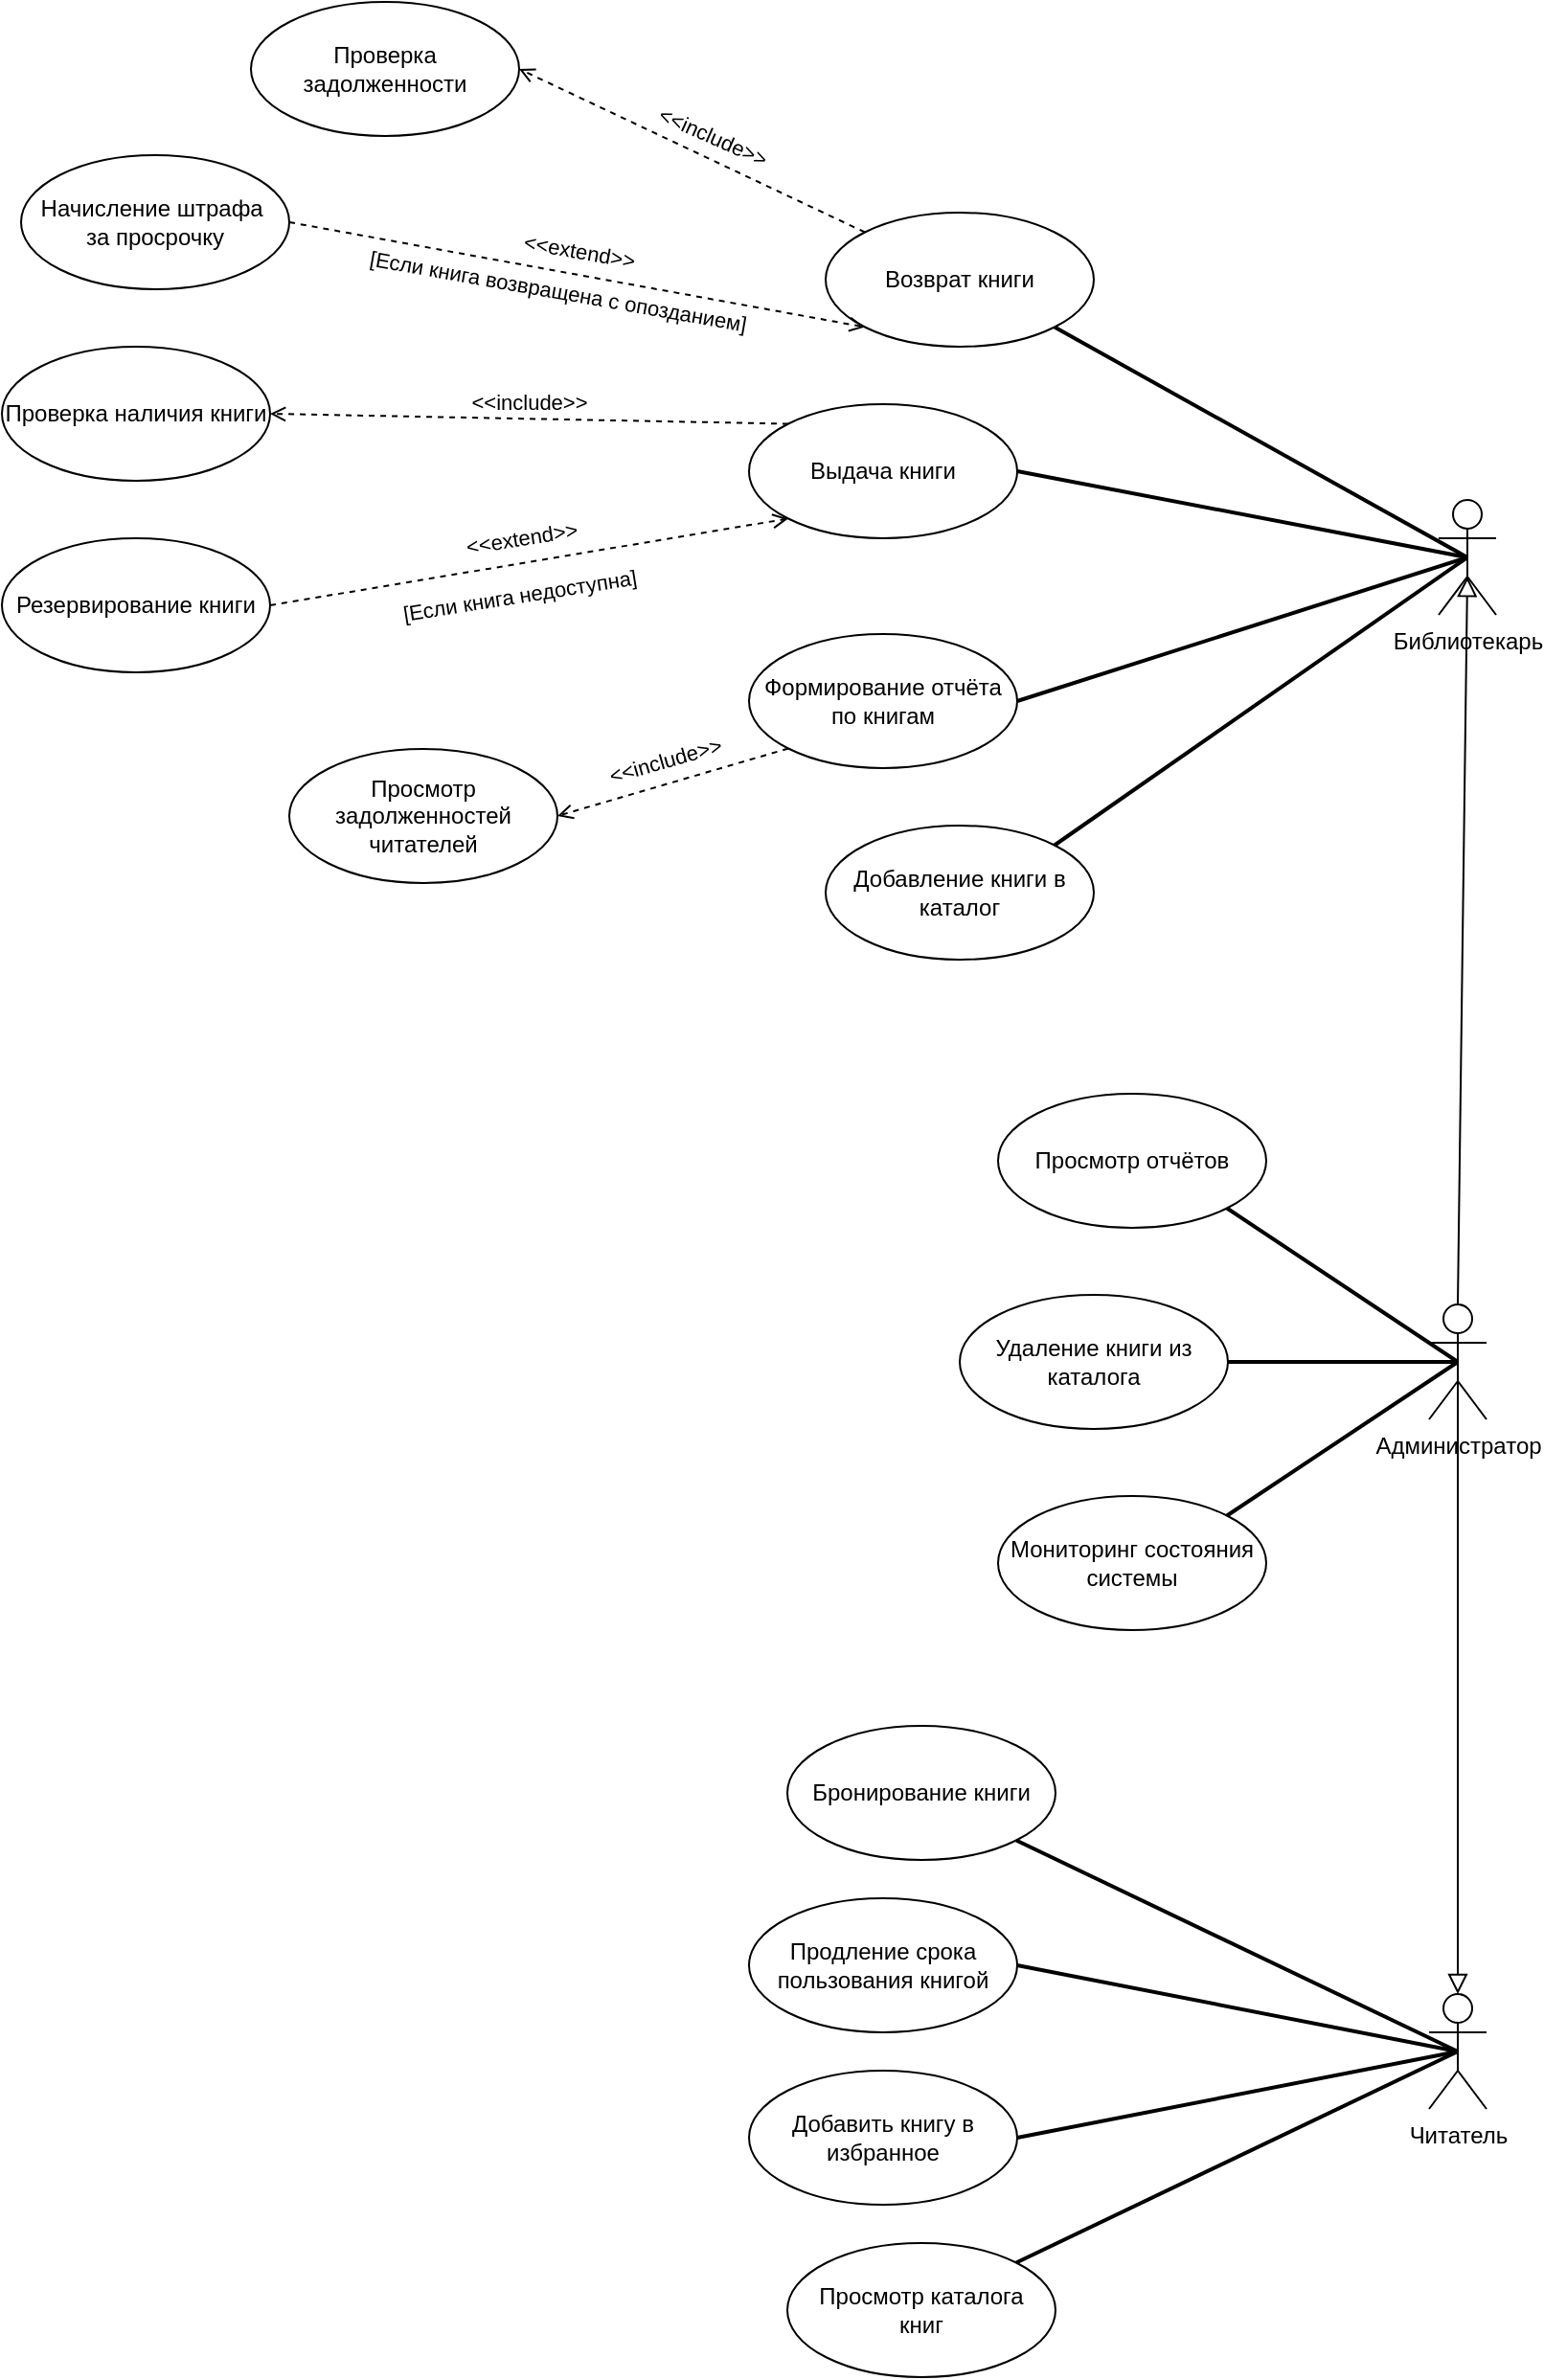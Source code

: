 <mxfile version="28.2.5">
  <diagram name="Page-1" id="d5mSYpICigEbo8z9Oivz">
    <mxGraphModel dx="257" dy="583" grid="1" gridSize="10" guides="1" tooltips="1" connect="1" arrows="1" fold="1" page="1" pageScale="1" pageWidth="850" pageHeight="1100" math="0" shadow="0">
      <root>
        <mxCell id="0" />
        <mxCell id="1" parent="0" />
        <mxCell id="u1tfjCZ3FhgW3KE-r1UJ-1" value="Библиотекарь" style="shape=umlActor;verticalLabelPosition=bottom;verticalAlign=top;html=1;" vertex="1" parent="1">
          <mxGeometry x="1610" y="350" width="30" height="60" as="geometry" />
        </mxCell>
        <mxCell id="u1tfjCZ3FhgW3KE-r1UJ-2" value="Администратор" style="shape=umlActor;verticalLabelPosition=bottom;verticalAlign=top;html=1;" vertex="1" parent="1">
          <mxGeometry x="1605" y="770" width="30" height="60" as="geometry" />
        </mxCell>
        <mxCell id="u1tfjCZ3FhgW3KE-r1UJ-3" value="Читатель" style="shape=umlActor;verticalLabelPosition=bottom;verticalAlign=top;html=1;" vertex="1" parent="1">
          <mxGeometry x="1605" y="1130" width="30" height="60" as="geometry" />
        </mxCell>
        <mxCell id="u1tfjCZ3FhgW3KE-r1UJ-12" value="Просмотр каталога&lt;div&gt;книг&lt;/div&gt;" style="ellipse;whiteSpace=wrap;html=1;" vertex="1" parent="1">
          <mxGeometry x="1270" y="1260" width="140" height="70" as="geometry" />
        </mxCell>
        <mxCell id="u1tfjCZ3FhgW3KE-r1UJ-13" value="Выдача книги" style="ellipse;whiteSpace=wrap;html=1;" vertex="1" parent="1">
          <mxGeometry x="1250" y="300" width="140" height="70" as="geometry" />
        </mxCell>
        <mxCell id="u1tfjCZ3FhgW3KE-r1UJ-14" value="Возврат книги" style="ellipse;whiteSpace=wrap;html=1;" vertex="1" parent="1">
          <mxGeometry x="1290" y="200" width="140" height="70" as="geometry" />
        </mxCell>
        <mxCell id="u1tfjCZ3FhgW3KE-r1UJ-16" value="Добавление книги в каталог" style="ellipse;whiteSpace=wrap;html=1;" vertex="1" parent="1">
          <mxGeometry x="1290" y="520" width="140" height="70" as="geometry" />
        </mxCell>
        <mxCell id="u1tfjCZ3FhgW3KE-r1UJ-17" value="Удаление книги из каталога" style="ellipse;whiteSpace=wrap;html=1;" vertex="1" parent="1">
          <mxGeometry x="1360" y="765" width="140" height="70" as="geometry" />
        </mxCell>
        <mxCell id="u1tfjCZ3FhgW3KE-r1UJ-18" value="Проверка задолженности" style="ellipse;whiteSpace=wrap;html=1;" vertex="1" parent="1">
          <mxGeometry x="990" y="90" width="140" height="70" as="geometry" />
        </mxCell>
        <mxCell id="u1tfjCZ3FhgW3KE-r1UJ-19" value="Формирование отчёта по книгам" style="ellipse;whiteSpace=wrap;html=1;" vertex="1" parent="1">
          <mxGeometry x="1250" y="420" width="140" height="70" as="geometry" />
        </mxCell>
        <mxCell id="u1tfjCZ3FhgW3KE-r1UJ-20" value="Резервирование книги" style="ellipse;whiteSpace=wrap;html=1;" vertex="1" parent="1">
          <mxGeometry x="860" y="370" width="140" height="70" as="geometry" />
        </mxCell>
        <mxCell id="u1tfjCZ3FhgW3KE-r1UJ-21" value="Продление срока пользования книгой" style="ellipse;whiteSpace=wrap;html=1;" vertex="1" parent="1">
          <mxGeometry x="1250" y="1080" width="140" height="70" as="geometry" />
        </mxCell>
        <mxCell id="u1tfjCZ3FhgW3KE-r1UJ-22" value="Проверка наличия книги" style="ellipse;whiteSpace=wrap;html=1;" vertex="1" parent="1">
          <mxGeometry x="860" y="270" width="140" height="70" as="geometry" />
        </mxCell>
        <mxCell id="u1tfjCZ3FhgW3KE-r1UJ-23" value="Просмотр задолженностей читателей" style="ellipse;whiteSpace=wrap;html=1;" vertex="1" parent="1">
          <mxGeometry x="1010" y="480" width="140" height="70" as="geometry" />
        </mxCell>
        <mxCell id="u1tfjCZ3FhgW3KE-r1UJ-24" value="Начисление штрафа&amp;nbsp;&lt;div&gt;за просрочку&lt;/div&gt;" style="ellipse;whiteSpace=wrap;html=1;" vertex="1" parent="1">
          <mxGeometry x="870" y="170" width="140" height="70" as="geometry" />
        </mxCell>
        <mxCell id="u1tfjCZ3FhgW3KE-r1UJ-27" value="&amp;lt;&amp;lt;include&amp;gt;&amp;gt;" style="html=1;verticalAlign=bottom;labelBackgroundColor=none;endArrow=open;endFill=0;dashed=1;rounded=0;entryX=1;entryY=0.5;entryDx=0;entryDy=0;exitX=0;exitY=0;exitDx=0;exitDy=0;" edge="1" parent="1" source="u1tfjCZ3FhgW3KE-r1UJ-13" target="u1tfjCZ3FhgW3KE-r1UJ-22">
          <mxGeometry width="160" relative="1" as="geometry">
            <mxPoint x="1350" y="170" as="sourcePoint" />
            <mxPoint x="1480" y="154.5" as="targetPoint" />
          </mxGeometry>
        </mxCell>
        <mxCell id="u1tfjCZ3FhgW3KE-r1UJ-28" value="" style="html=1;verticalAlign=bottom;labelBackgroundColor=none;endArrow=open;endFill=0;dashed=1;rounded=0;exitX=0;exitY=0;exitDx=0;exitDy=0;entryX=1;entryY=0.5;entryDx=0;entryDy=0;spacingRight=-11;spacingBottom=1;spacing=7;" edge="1" parent="1" source="u1tfjCZ3FhgW3KE-r1UJ-14" target="u1tfjCZ3FhgW3KE-r1UJ-18">
          <mxGeometry x="-0.003" width="160" relative="1" as="geometry">
            <mxPoint x="1140" y="295" as="sourcePoint" />
            <mxPoint x="1200" y="295" as="targetPoint" />
            <mxPoint as="offset" />
          </mxGeometry>
        </mxCell>
        <mxCell id="u1tfjCZ3FhgW3KE-r1UJ-64" value="&amp;lt;&amp;lt;include&amp;gt;&amp;gt;" style="edgeLabel;html=1;align=center;verticalAlign=middle;resizable=0;points=[];rotation=24;" vertex="1" connectable="0" parent="u1tfjCZ3FhgW3KE-r1UJ-28">
          <mxGeometry x="0.05" y="-2" relative="1" as="geometry">
            <mxPoint x="14" y="-4" as="offset" />
          </mxGeometry>
        </mxCell>
        <mxCell id="u1tfjCZ3FhgW3KE-r1UJ-29" value="" style="html=1;verticalAlign=bottom;labelBackgroundColor=none;endArrow=open;endFill=0;dashed=1;rounded=0;entryX=1;entryY=0.5;entryDx=0;entryDy=0;exitX=0;exitY=1;exitDx=0;exitDy=0;spacing=4;spacingLeft=-14;" edge="1" parent="1" source="u1tfjCZ3FhgW3KE-r1UJ-19" target="u1tfjCZ3FhgW3KE-r1UJ-23">
          <mxGeometry width="160" relative="1" as="geometry">
            <mxPoint x="475" y="494.5" as="sourcePoint" />
            <mxPoint x="580" y="494.5" as="targetPoint" />
          </mxGeometry>
        </mxCell>
        <mxCell id="u1tfjCZ3FhgW3KE-r1UJ-66" value="&amp;lt;&amp;lt;include&amp;gt;&amp;gt;" style="edgeLabel;html=1;align=center;verticalAlign=middle;resizable=0;points=[];labelBackgroundColor=none;rotation=344;spacing=-1;spacingTop=10;spacingLeft=-11;" vertex="1" connectable="0" parent="u1tfjCZ3FhgW3KE-r1UJ-29">
          <mxGeometry x="0.12" y="-3" relative="1" as="geometry">
            <mxPoint x="8" y="-17" as="offset" />
          </mxGeometry>
        </mxCell>
        <mxCell id="u1tfjCZ3FhgW3KE-r1UJ-30" value="" style="html=1;verticalAlign=bottom;labelBackgroundColor=none;endArrow=open;endFill=0;dashed=1;rounded=0;exitX=1;exitY=0.5;exitDx=0;exitDy=0;entryX=0;entryY=1;entryDx=0;entryDy=0;flowAnimation=0;spacing=5;" edge="1" parent="1" source="u1tfjCZ3FhgW3KE-r1UJ-24" target="u1tfjCZ3FhgW3KE-r1UJ-14">
          <mxGeometry width="160" relative="1" as="geometry">
            <mxPoint x="675" y="205" as="sourcePoint" />
            <mxPoint x="835" y="205" as="targetPoint" />
          </mxGeometry>
        </mxCell>
        <mxCell id="u1tfjCZ3FhgW3KE-r1UJ-61" value="[Если книга возвращена с опозданием]" style="edgeLabel;html=1;align=center;verticalAlign=middle;resizable=0;points=[];labelBackgroundColor=none;rotation=10;" vertex="1" connectable="0" parent="u1tfjCZ3FhgW3KE-r1UJ-30">
          <mxGeometry x="0.08" y="-2" relative="1" as="geometry">
            <mxPoint x="-22" y="4" as="offset" />
          </mxGeometry>
        </mxCell>
        <mxCell id="u1tfjCZ3FhgW3KE-r1UJ-63" value="&amp;lt;&amp;lt;extend&amp;gt;&amp;gt;" style="edgeLabel;html=1;align=center;verticalAlign=middle;resizable=0;points=[];labelBackgroundColor=none;rotation=10;" vertex="1" connectable="0" parent="u1tfjCZ3FhgW3KE-r1UJ-30">
          <mxGeometry x="0.171" y="2" relative="1" as="geometry">
            <mxPoint x="-26" y="-15" as="offset" />
          </mxGeometry>
        </mxCell>
        <mxCell id="u1tfjCZ3FhgW3KE-r1UJ-31" value="" style="html=1;verticalAlign=bottom;labelBackgroundColor=none;endArrow=open;endFill=0;dashed=1;rounded=0;exitX=1;exitY=0.5;exitDx=0;exitDy=0;entryX=0;entryY=1;entryDx=0;entryDy=0;anchorPointDirection=1;spacing=2;spacingTop=0;labelBorderColor=none;textShadow=0;jumpSize=6;jumpStyle=none;" edge="1" parent="1" source="u1tfjCZ3FhgW3KE-r1UJ-20" target="u1tfjCZ3FhgW3KE-r1UJ-13">
          <mxGeometry x="0.004" width="160" relative="1" as="geometry">
            <mxPoint x="1160" y="100" as="sourcePoint" />
            <mxPoint x="1320" y="100" as="targetPoint" />
            <mxPoint as="offset" />
          </mxGeometry>
        </mxCell>
        <mxCell id="u1tfjCZ3FhgW3KE-r1UJ-60" value="[Если книга недоступна]" style="edgeLabel;html=1;align=center;verticalAlign=middle;resizable=0;points=[];labelBackgroundColor=none;rotation=351;" vertex="1" connectable="0" parent="u1tfjCZ3FhgW3KE-r1UJ-31">
          <mxGeometry x="-0.08" relative="1" as="geometry">
            <mxPoint x="5" y="16" as="offset" />
          </mxGeometry>
        </mxCell>
        <mxCell id="u1tfjCZ3FhgW3KE-r1UJ-62" value="&amp;lt;&amp;lt;extend&amp;gt;&amp;gt;" style="edgeLabel;html=1;align=center;verticalAlign=middle;resizable=0;points=[];labelBackgroundColor=none;rotation=351;" vertex="1" connectable="0" parent="u1tfjCZ3FhgW3KE-r1UJ-31">
          <mxGeometry x="-0.017" y="2" relative="1" as="geometry">
            <mxPoint x="-2" y="-11" as="offset" />
          </mxGeometry>
        </mxCell>
        <mxCell id="u1tfjCZ3FhgW3KE-r1UJ-33" value="" style="endArrow=none;startArrow=none;endFill=0;startFill=0;endSize=8;html=1;verticalAlign=bottom;labelBackgroundColor=none;strokeWidth=2;rounded=0;entryX=0.5;entryY=0.5;entryDx=0;entryDy=0;entryPerimeter=0;exitX=1;exitY=0.5;exitDx=0;exitDy=0;" edge="1" parent="1" source="u1tfjCZ3FhgW3KE-r1UJ-19" target="u1tfjCZ3FhgW3KE-r1UJ-1">
          <mxGeometry width="160" relative="1" as="geometry">
            <mxPoint x="1240" y="310" as="sourcePoint" />
            <mxPoint x="1400" y="310" as="targetPoint" />
          </mxGeometry>
        </mxCell>
        <mxCell id="u1tfjCZ3FhgW3KE-r1UJ-35" value="" style="endArrow=none;startArrow=none;endFill=0;startFill=0;endSize=8;html=1;verticalAlign=bottom;labelBackgroundColor=none;strokeWidth=2;rounded=0;entryX=0.5;entryY=0.5;entryDx=0;entryDy=0;entryPerimeter=0;exitX=1;exitY=1;exitDx=0;exitDy=0;" edge="1" parent="1" source="u1tfjCZ3FhgW3KE-r1UJ-14" target="u1tfjCZ3FhgW3KE-r1UJ-1">
          <mxGeometry width="160" relative="1" as="geometry">
            <mxPoint x="1430" y="345" as="sourcePoint" />
            <mxPoint x="1585" y="300" as="targetPoint" />
          </mxGeometry>
        </mxCell>
        <mxCell id="u1tfjCZ3FhgW3KE-r1UJ-38" value="" style="endArrow=none;startArrow=none;endFill=0;startFill=0;endSize=8;html=1;verticalAlign=bottom;labelBackgroundColor=none;strokeWidth=2;rounded=0;entryX=0.5;entryY=0.5;entryDx=0;entryDy=0;entryPerimeter=0;exitX=1;exitY=0.5;exitDx=0;exitDy=0;" edge="1" parent="1" source="u1tfjCZ3FhgW3KE-r1UJ-13" target="u1tfjCZ3FhgW3KE-r1UJ-1">
          <mxGeometry width="160" relative="1" as="geometry">
            <mxPoint x="1480" y="210" as="sourcePoint" />
            <mxPoint x="1745" y="265" as="targetPoint" />
          </mxGeometry>
        </mxCell>
        <mxCell id="u1tfjCZ3FhgW3KE-r1UJ-39" value="" style="endArrow=none;startArrow=none;endFill=0;startFill=0;endSize=8;html=1;verticalAlign=bottom;labelBackgroundColor=none;strokeWidth=2;rounded=0;entryX=0.5;entryY=0.5;entryDx=0;entryDy=0;entryPerimeter=0;exitX=1;exitY=0;exitDx=0;exitDy=0;" edge="1" parent="1" source="u1tfjCZ3FhgW3KE-r1UJ-16" target="u1tfjCZ3FhgW3KE-r1UJ-1">
          <mxGeometry width="160" relative="1" as="geometry">
            <mxPoint x="1470" y="725" as="sourcePoint" />
            <mxPoint x="1750" y="620" as="targetPoint" />
          </mxGeometry>
        </mxCell>
        <mxCell id="u1tfjCZ3FhgW3KE-r1UJ-40" value="" style="endArrow=none;startArrow=none;endFill=0;startFill=0;endSize=8;html=1;verticalAlign=bottom;labelBackgroundColor=none;strokeWidth=2;rounded=0;entryX=0.5;entryY=0.5;entryDx=0;entryDy=0;entryPerimeter=0;exitX=1;exitY=0.5;exitDx=0;exitDy=0;" edge="1" parent="1" source="u1tfjCZ3FhgW3KE-r1UJ-17" target="u1tfjCZ3FhgW3KE-r1UJ-2">
          <mxGeometry width="160" relative="1" as="geometry">
            <mxPoint x="1445" y="815" as="sourcePoint" />
            <mxPoint x="1725" y="710" as="targetPoint" />
          </mxGeometry>
        </mxCell>
        <mxCell id="u1tfjCZ3FhgW3KE-r1UJ-41" value="" style="endArrow=block;html=1;rounded=0;align=center;verticalAlign=bottom;endFill=0;labelBackgroundColor=none;endSize=8;exitX=0.5;exitY=0;exitDx=0;exitDy=0;exitPerimeter=0;entryX=0.5;entryY=0.667;entryDx=0;entryDy=0;entryPerimeter=0;" edge="1" parent="1" source="u1tfjCZ3FhgW3KE-r1UJ-2" target="u1tfjCZ3FhgW3KE-r1UJ-1">
          <mxGeometry relative="1" as="geometry">
            <mxPoint x="1050" y="790" as="sourcePoint" />
            <mxPoint x="1600" y="440" as="targetPoint" />
          </mxGeometry>
        </mxCell>
        <mxCell id="u1tfjCZ3FhgW3KE-r1UJ-42" value="" style="resizable=0;html=1;align=center;verticalAlign=top;labelBackgroundColor=none;" connectable="0" vertex="1" parent="u1tfjCZ3FhgW3KE-r1UJ-41">
          <mxGeometry relative="1" as="geometry" />
        </mxCell>
        <mxCell id="u1tfjCZ3FhgW3KE-r1UJ-43" value="" style="endArrow=block;html=1;rounded=0;align=center;verticalAlign=bottom;endFill=0;labelBackgroundColor=none;endSize=8;exitX=0.5;exitY=0.5;exitDx=0;exitDy=0;exitPerimeter=0;entryX=0.5;entryY=0;entryDx=0;entryDy=0;entryPerimeter=0;" edge="1" parent="1" source="u1tfjCZ3FhgW3KE-r1UJ-2" target="u1tfjCZ3FhgW3KE-r1UJ-3">
          <mxGeometry relative="1" as="geometry">
            <mxPoint x="1525" y="910" as="sourcePoint" />
            <mxPoint x="1655" y="930" as="targetPoint" />
          </mxGeometry>
        </mxCell>
        <mxCell id="u1tfjCZ3FhgW3KE-r1UJ-44" value="" style="resizable=0;html=1;align=center;verticalAlign=top;labelBackgroundColor=none;" connectable="0" vertex="1" parent="u1tfjCZ3FhgW3KE-r1UJ-43">
          <mxGeometry relative="1" as="geometry" />
        </mxCell>
        <mxCell id="u1tfjCZ3FhgW3KE-r1UJ-45" value="" style="endArrow=none;startArrow=none;endFill=0;startFill=0;endSize=8;html=1;verticalAlign=bottom;labelBackgroundColor=none;strokeWidth=2;rounded=0;entryX=0.5;entryY=0.5;entryDx=0;entryDy=0;entryPerimeter=0;exitX=1;exitY=0;exitDx=0;exitDy=0;" edge="1" parent="1" source="u1tfjCZ3FhgW3KE-r1UJ-12" target="u1tfjCZ3FhgW3KE-r1UJ-3">
          <mxGeometry width="160" relative="1" as="geometry">
            <mxPoint x="1495" y="1095" as="sourcePoint" />
            <mxPoint x="1720" y="900" as="targetPoint" />
          </mxGeometry>
        </mxCell>
        <mxCell id="u1tfjCZ3FhgW3KE-r1UJ-46" value="" style="endArrow=none;startArrow=none;endFill=0;startFill=0;endSize=8;html=1;verticalAlign=bottom;labelBackgroundColor=none;strokeWidth=2;rounded=0;entryX=0.5;entryY=0.5;entryDx=0;entryDy=0;entryPerimeter=0;exitX=1;exitY=0.5;exitDx=0;exitDy=0;" edge="1" parent="1" source="u1tfjCZ3FhgW3KE-r1UJ-21" target="u1tfjCZ3FhgW3KE-r1UJ-3">
          <mxGeometry width="160" relative="1" as="geometry">
            <mxPoint x="1445" y="850" as="sourcePoint" />
            <mxPoint x="1620" y="850" as="targetPoint" />
          </mxGeometry>
        </mxCell>
        <mxCell id="u1tfjCZ3FhgW3KE-r1UJ-48" value="Бронирование книги" style="ellipse;whiteSpace=wrap;html=1;" vertex="1" parent="1">
          <mxGeometry x="1270" y="990" width="140" height="70" as="geometry" />
        </mxCell>
        <mxCell id="u1tfjCZ3FhgW3KE-r1UJ-49" value="" style="endArrow=none;startArrow=none;endFill=0;startFill=0;endSize=8;html=1;verticalAlign=bottom;labelBackgroundColor=none;strokeWidth=2;rounded=0;entryX=0.5;entryY=0.5;entryDx=0;entryDy=0;entryPerimeter=0;exitX=1;exitY=1;exitDx=0;exitDy=0;" edge="1" parent="1" source="u1tfjCZ3FhgW3KE-r1UJ-48" target="u1tfjCZ3FhgW3KE-r1UJ-3">
          <mxGeometry width="160" relative="1" as="geometry">
            <mxPoint x="1465" y="1000" as="sourcePoint" />
            <mxPoint x="1640" y="1000" as="targetPoint" />
          </mxGeometry>
        </mxCell>
        <mxCell id="u1tfjCZ3FhgW3KE-r1UJ-51" value="Добавить книгу в избранное" style="ellipse;whiteSpace=wrap;html=1;" vertex="1" parent="1">
          <mxGeometry x="1250" y="1170" width="140" height="70" as="geometry" />
        </mxCell>
        <mxCell id="u1tfjCZ3FhgW3KE-r1UJ-52" value="" style="endArrow=none;startArrow=none;endFill=0;startFill=0;endSize=8;html=1;verticalAlign=bottom;labelBackgroundColor=none;strokeWidth=2;rounded=0;entryX=0.5;entryY=0.5;entryDx=0;entryDy=0;entryPerimeter=0;exitX=1;exitY=0.5;exitDx=0;exitDy=0;" edge="1" parent="1" source="u1tfjCZ3FhgW3KE-r1UJ-51" target="u1tfjCZ3FhgW3KE-r1UJ-3">
          <mxGeometry width="160" relative="1" as="geometry">
            <mxPoint x="1525" y="1235" as="sourcePoint" />
            <mxPoint x="1710" y="1130" as="targetPoint" />
          </mxGeometry>
        </mxCell>
        <mxCell id="u1tfjCZ3FhgW3KE-r1UJ-55" value="Мониторинг состояния&lt;div&gt;системы&lt;/div&gt;" style="ellipse;whiteSpace=wrap;html=1;" vertex="1" parent="1">
          <mxGeometry x="1380" y="870" width="140" height="70" as="geometry" />
        </mxCell>
        <mxCell id="u1tfjCZ3FhgW3KE-r1UJ-56" value="Просмотр отчётов" style="ellipse;whiteSpace=wrap;html=1;" vertex="1" parent="1">
          <mxGeometry x="1380" y="660" width="140" height="70" as="geometry" />
        </mxCell>
        <mxCell id="u1tfjCZ3FhgW3KE-r1UJ-57" value="" style="endArrow=none;startArrow=none;endFill=0;startFill=0;endSize=8;html=1;verticalAlign=bottom;labelBackgroundColor=none;strokeWidth=2;rounded=0;entryX=0.5;entryY=0.5;entryDx=0;entryDy=0;entryPerimeter=0;exitX=1;exitY=1;exitDx=0;exitDy=0;" edge="1" parent="1" source="u1tfjCZ3FhgW3KE-r1UJ-56" target="u1tfjCZ3FhgW3KE-r1UJ-2">
          <mxGeometry width="160" relative="1" as="geometry">
            <mxPoint x="1535" y="750" as="sourcePoint" />
            <mxPoint x="1710" y="750" as="targetPoint" />
          </mxGeometry>
        </mxCell>
        <mxCell id="u1tfjCZ3FhgW3KE-r1UJ-58" value="" style="endArrow=none;startArrow=none;endFill=0;startFill=0;endSize=8;html=1;verticalAlign=bottom;labelBackgroundColor=none;strokeWidth=2;rounded=0;entryX=1;entryY=0;entryDx=0;entryDy=0;exitX=0.5;exitY=0.5;exitDx=0;exitDy=0;exitPerimeter=0;" edge="1" parent="1" source="u1tfjCZ3FhgW3KE-r1UJ-2" target="u1tfjCZ3FhgW3KE-r1UJ-55">
          <mxGeometry width="160" relative="1" as="geometry">
            <mxPoint x="1565" y="820" as="sourcePoint" />
            <mxPoint x="1417.5" y="785" as="targetPoint" />
          </mxGeometry>
        </mxCell>
      </root>
    </mxGraphModel>
  </diagram>
</mxfile>
